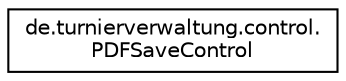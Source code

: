 digraph "Grafische Darstellung der Klassenhierarchie"
{
  edge [fontname="Helvetica",fontsize="10",labelfontname="Helvetica",labelfontsize="10"];
  node [fontname="Helvetica",fontsize="10",shape=record];
  rankdir="LR";
  Node1 [label="de.turnierverwaltung.control.\lPDFSaveControl",height=0.2,width=0.4,color="black", fillcolor="white", style="filled",URL="$classde_1_1turnierverwaltung_1_1control_1_1_p_d_f_save_control.html"];
}
